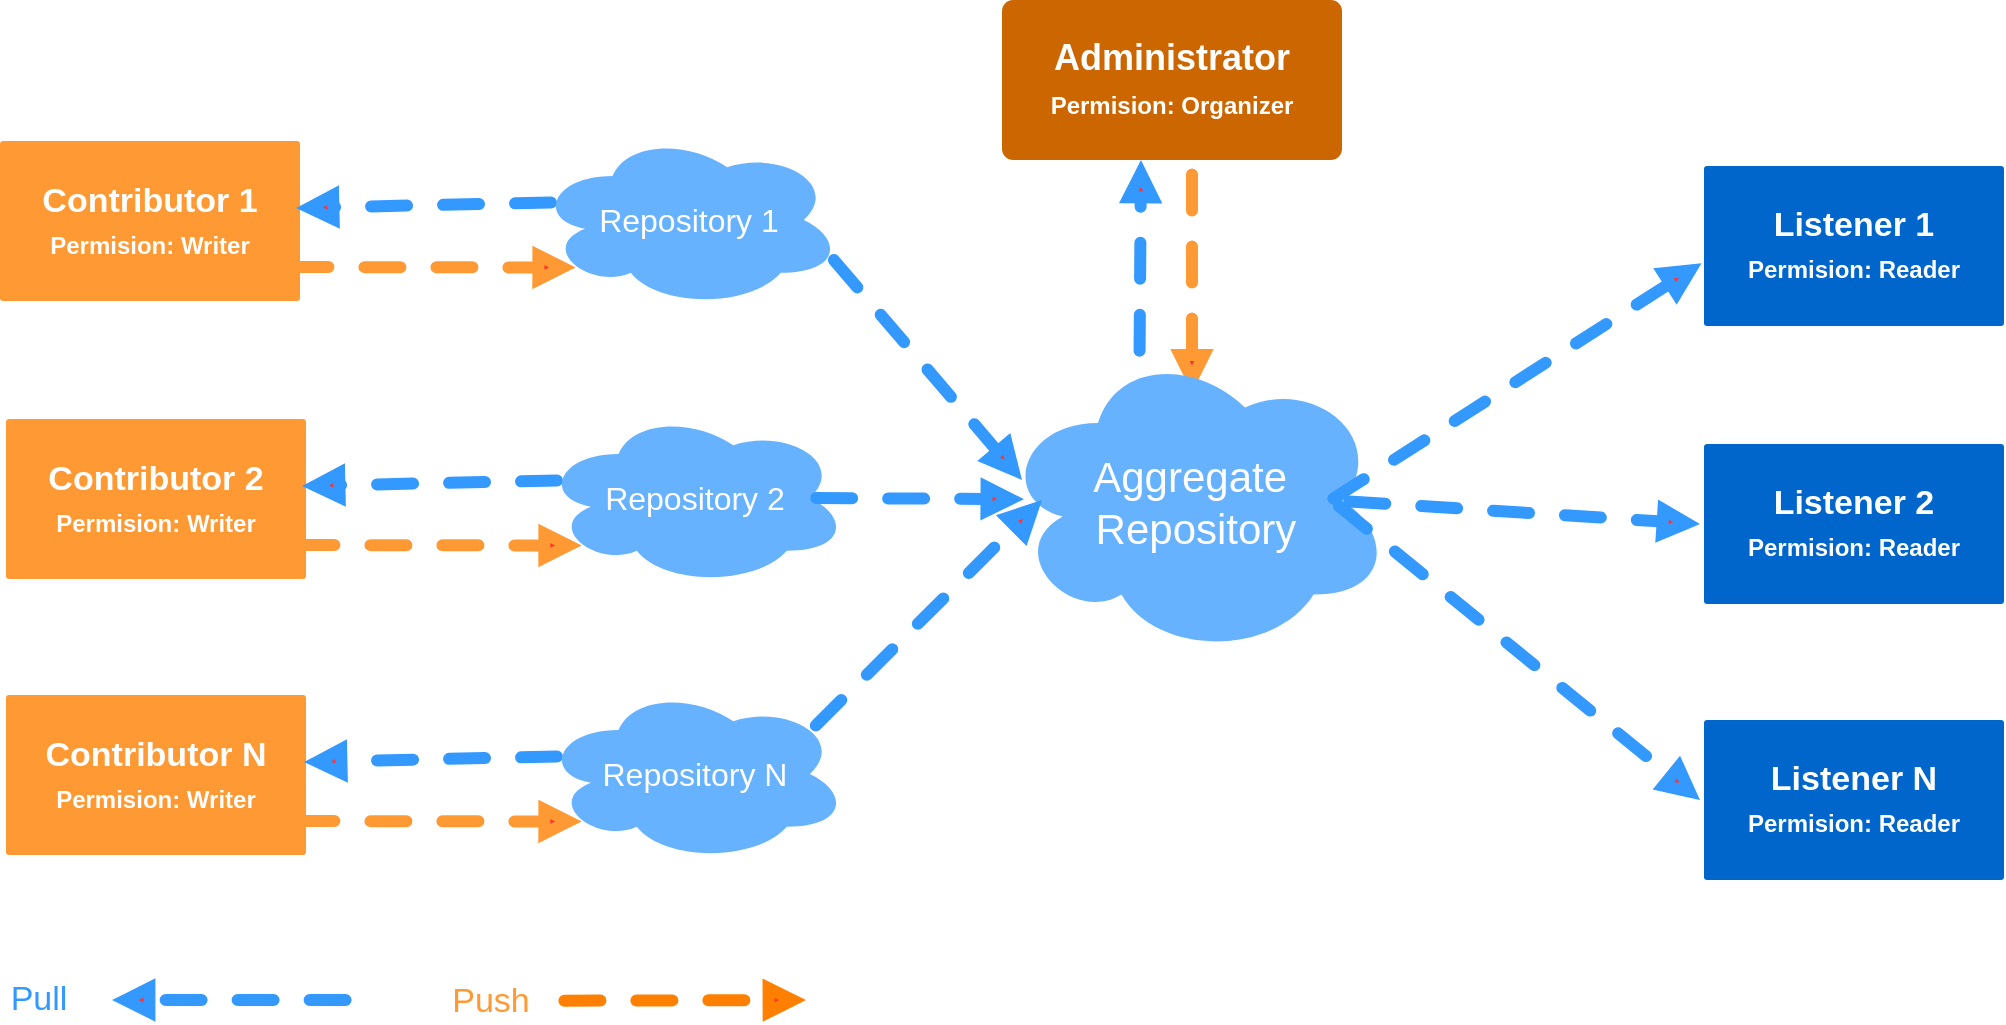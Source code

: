 <mxfile version="24.6.4" type="device">
  <diagram id="6a731a19-8d31-9384-78a2-239565b7b9f0" name="Page-1">
    <mxGraphModel dx="1257" dy="580" grid="0" gridSize="10" guides="1" tooltips="1" connect="1" arrows="1" fold="1" page="1" pageScale="1" pageWidth="1169" pageHeight="827" background="#ffffff" math="0" shadow="0">
      <root>
        <mxCell id="0" />
        <mxCell id="1" parent="0" />
        <mxCell id="1753" value="Contributor 1&lt;div&gt;&lt;span style=&quot;font-size: 12px;&quot;&gt;Permision: Writer&lt;/span&gt;&lt;br&gt;&lt;/div&gt;" style="rounded=1;whiteSpace=wrap;html=1;shadow=0;labelBackgroundColor=none;strokeColor=none;strokeWidth=3;fillColor=#FF9933;fontFamily=Helvetica;fontSize=17;fontColor=#FFFFFF;align=center;spacing=5;fontStyle=1;arcSize=2;perimeterSpacing=2;" parent="1" vertex="1">
          <mxGeometry x="93" y="105.5" width="150" height="80" as="geometry" />
        </mxCell>
        <mxCell id="1764" value="Administrator&lt;div&gt;&lt;font style=&quot;font-size: 12px;&quot;&gt;Permision: Organizer&lt;/font&gt;&lt;/div&gt;" style="rounded=1;whiteSpace=wrap;html=1;shadow=0;labelBackgroundColor=none;strokeColor=none;strokeWidth=3;fillColor=#CC6600;fontFamily=Helvetica;fontSize=18;fontColor=#FFFFFF;align=center;spacing=5;fontStyle=1;arcSize=7;perimeterSpacing=2;" parent="1" vertex="1">
          <mxGeometry x="594" y="35" width="170" height="80" as="geometry" />
        </mxCell>
        <mxCell id="PDFZdgZ4Ve9ZiEaHfr4G-1765" value="" style="endArrow=block;html=1;rounded=0;dashed=1;strokeWidth=6;flowAnimation=1;startFillColor=#3333FF;endFillColor=#FF3333;endFill=1;shadow=0;fixDash=0;fillColor=#d80073;strokeColor=#FF9933;anchorPointDirection=0;entryX=0.625;entryY=0.2;entryDx=0;entryDy=0;entryPerimeter=0;linecap=round;movable=1;resizable=1;rotatable=1;deletable=1;editable=1;locked=0;connectable=1;" parent="1" edge="1">
          <mxGeometry width="50" height="50" relative="1" as="geometry">
            <mxPoint x="689" y="119" as="sourcePoint" />
            <mxPoint x="689.0" y="231.2" as="targetPoint" />
            <Array as="points" />
          </mxGeometry>
        </mxCell>
        <mxCell id="PDFZdgZ4Ve9ZiEaHfr4G-1766" value="" style="endArrow=block;html=1;rounded=0;dashed=1;strokeWidth=6;flowAnimation=1;startFillColor=#3333FF;endFillColor=#FF3333;endFill=1;shadow=0;fixDash=0;fillColor=#d80073;strokeColor=#3399FF;anchorPointDirection=0;linecap=round;entryX=0.385;entryY=0.94;entryDx=0;entryDy=0;entryPerimeter=0;exitX=0.25;exitY=0.25;exitDx=0;exitDy=0;exitPerimeter=0;" parent="1" edge="1">
          <mxGeometry width="50" height="50" relative="1" as="geometry">
            <mxPoint x="662.5" y="249.54" as="sourcePoint" />
            <mxPoint x="663.49" y="115.0" as="targetPoint" />
            <Array as="points" />
          </mxGeometry>
        </mxCell>
        <mxCell id="PDFZdgZ4Ve9ZiEaHfr4G-1775" value="&lt;font style=&quot;font-size: 17px;&quot;&gt;Push&lt;/font&gt;" style="edgeLabel;html=1;align=center;verticalAlign=middle;resizable=0;points=[];labelBackgroundColor=none;fontColor=#FF9933;fontSize=17;" parent="PDFZdgZ4Ve9ZiEaHfr4G-1766" vertex="1" connectable="0">
          <mxGeometry x="-0.22" y="3" relative="1" as="geometry">
            <mxPoint x="-322" y="339" as="offset" />
          </mxGeometry>
        </mxCell>
        <mxCell id="PDFZdgZ4Ve9ZiEaHfr4G-1769" value="" style="endArrow=block;html=1;rounded=0;exitX=0.07;exitY=0.4;exitDx=0;exitDy=0;dashed=1;strokeWidth=6;flowAnimation=1;startFillColor=#3333FF;endFillColor=#FF3333;endFill=1;shadow=0;fixDash=0;fillColor=#d80073;strokeColor=#3399FF;anchorPointDirection=0;exitPerimeter=0;linecap=round;" parent="1" source="utHwro5x7jPDh24LnBw6-1764" edge="1">
          <mxGeometry width="50" height="50" relative="1" as="geometry">
            <mxPoint x="557.528" y="256.828" as="sourcePoint" />
            <mxPoint x="241" y="139" as="targetPoint" />
            <Array as="points" />
          </mxGeometry>
        </mxCell>
        <mxCell id="PDFZdgZ4Ve9ZiEaHfr4G-1773" value="" style="endArrow=block;html=1;rounded=0;dashed=1;strokeWidth=6;flowAnimation=1;startFillColor=#3333FF;endFillColor=#FF3333;endFill=1;shadow=0;fixDash=0;fillColor=#d80073;strokeColor=#FF9933;anchorPointDirection=0;linecap=round;entryX=0.13;entryY=0.77;entryDx=0;entryDy=0;entryPerimeter=0;" parent="1" target="utHwro5x7jPDh24LnBw6-1764" edge="1">
          <mxGeometry width="50" height="50" relative="1" as="geometry">
            <mxPoint x="236" y="168.5" as="sourcePoint" />
            <mxPoint x="356.0" y="168.5" as="targetPoint" />
            <Array as="points" />
          </mxGeometry>
        </mxCell>
        <mxCell id="PDFZdgZ4Ve9ZiEaHfr4G-1774" value="" style="endArrow=block;html=1;rounded=0;dashed=1;strokeWidth=6;flowAnimation=1;startFillColor=#3333FF;endFillColor=#FF3333;endFill=1;shadow=0;fixDash=0;fillColor=#d80073;strokeColor=#3399FF;anchorPointDirection=0;linecap=round;" parent="1" edge="1">
          <mxGeometry width="50" height="50" relative="1" as="geometry">
            <mxPoint x="269" y="535" as="sourcePoint" />
            <mxPoint x="149" y="535" as="targetPoint" />
            <Array as="points" />
          </mxGeometry>
        </mxCell>
        <mxCell id="PDFZdgZ4Ve9ZiEaHfr4G-1777" value="&lt;font style=&quot;font-size: 17px;&quot;&gt;Pull&lt;/font&gt;" style="edgeLabel;html=1;align=center;verticalAlign=middle;resizable=0;points=[];fontColor=#3399FF;labelBackgroundColor=none;fontSize=17;" parent="1" vertex="1" connectable="0">
          <mxGeometry x="111.998" y="534.997" as="geometry" />
        </mxCell>
        <mxCell id="utHwro5x7jPDh24LnBw6-1764" value="Repository 1" style="ellipse;shape=cloud;whiteSpace=wrap;html=1;fillColor=#66B2FF;fontSize=16;strokeColor=none;fontColor=#FFFFFF;" parent="1" vertex="1">
          <mxGeometry x="361" y="101" width="153" height="88" as="geometry" />
        </mxCell>
        <mxCell id="utHwro5x7jPDh24LnBw6-1767" value="" style="endArrow=block;html=1;rounded=0;dashed=1;strokeWidth=6;flowAnimation=1;startFillColor=#3333FF;endFillColor=#FF3333;endFill=1;shadow=0;fixDash=0;fillColor=#d80073;strokeColor=#FF8000;anchorPointDirection=0;linecap=round;" parent="1" edge="1">
          <mxGeometry width="50" height="50" relative="1" as="geometry">
            <mxPoint x="372" y="535.36" as="sourcePoint" />
            <mxPoint x="496" y="535" as="targetPoint" />
            <Array as="points" />
          </mxGeometry>
        </mxCell>
        <mxCell id="utHwro5x7jPDh24LnBw6-1769" value="Contributor 2&lt;div&gt;&lt;span style=&quot;font-size: 12px;&quot;&gt;Permision: Writer&lt;/span&gt;&lt;br&gt;&lt;/div&gt;" style="rounded=1;whiteSpace=wrap;html=1;shadow=0;labelBackgroundColor=none;strokeColor=none;strokeWidth=3;fillColor=#FF9933;fontFamily=Helvetica;fontSize=17;fontColor=#FFFFFF;align=center;spacing=5;fontStyle=1;arcSize=2;perimeterSpacing=2;" parent="1" vertex="1">
          <mxGeometry x="96" y="244.5" width="150" height="80" as="geometry" />
        </mxCell>
        <mxCell id="utHwro5x7jPDh24LnBw6-1770" value="" style="endArrow=block;html=1;rounded=0;exitX=0.07;exitY=0.4;exitDx=0;exitDy=0;dashed=1;strokeWidth=6;flowAnimation=1;startFillColor=#3333FF;endFillColor=#FF3333;endFill=1;shadow=0;fixDash=0;fillColor=#d80073;strokeColor=#3399FF;anchorPointDirection=0;exitPerimeter=0;linecap=round;" parent="1" source="utHwro5x7jPDh24LnBw6-1772" edge="1">
          <mxGeometry width="50" height="50" relative="1" as="geometry">
            <mxPoint x="560.528" y="395.828" as="sourcePoint" />
            <mxPoint x="244" y="278" as="targetPoint" />
            <Array as="points" />
          </mxGeometry>
        </mxCell>
        <mxCell id="utHwro5x7jPDh24LnBw6-1771" value="" style="endArrow=block;html=1;rounded=0;dashed=1;strokeWidth=6;flowAnimation=1;startFillColor=#3333FF;endFillColor=#FF3333;endFill=1;shadow=0;fixDash=0;fillColor=#d80073;strokeColor=#FF9933;anchorPointDirection=0;linecap=round;entryX=0.13;entryY=0.77;entryDx=0;entryDy=0;entryPerimeter=0;" parent="1" target="utHwro5x7jPDh24LnBw6-1772" edge="1">
          <mxGeometry width="50" height="50" relative="1" as="geometry">
            <mxPoint x="239" y="307.5" as="sourcePoint" />
            <mxPoint x="359.0" y="307.5" as="targetPoint" />
            <Array as="points" />
          </mxGeometry>
        </mxCell>
        <mxCell id="utHwro5x7jPDh24LnBw6-1772" value="Repository 2" style="ellipse;shape=cloud;whiteSpace=wrap;html=1;fillColor=#66B2FF;fontSize=16;strokeColor=none;fontColor=#FFFFFF;" parent="1" vertex="1">
          <mxGeometry x="364" y="240" width="153" height="88" as="geometry" />
        </mxCell>
        <mxCell id="utHwro5x7jPDh24LnBw6-1778" value="Contributor N&lt;div&gt;&lt;span style=&quot;font-size: 12px;&quot;&gt;Permision: Writer&lt;/span&gt;&lt;br&gt;&lt;/div&gt;" style="rounded=1;whiteSpace=wrap;html=1;shadow=0;labelBackgroundColor=none;strokeColor=none;strokeWidth=3;fillColor=#FF9933;fontFamily=Helvetica;fontSize=17;fontColor=#FFFFFF;align=center;spacing=5;fontStyle=1;arcSize=2;perimeterSpacing=2;" parent="1" vertex="1">
          <mxGeometry x="96" y="382.5" width="150" height="80" as="geometry" />
        </mxCell>
        <mxCell id="utHwro5x7jPDh24LnBw6-1779" value="" style="endArrow=block;html=1;rounded=0;exitX=0.07;exitY=0.4;exitDx=0;exitDy=0;dashed=1;strokeWidth=6;flowAnimation=1;startFillColor=#3333FF;endFillColor=#FF3333;endFill=1;shadow=0;fixDash=0;fillColor=#d80073;strokeColor=#3399FF;anchorPointDirection=0;exitPerimeter=0;linecap=round;" parent="1" source="utHwro5x7jPDh24LnBw6-1781" edge="1">
          <mxGeometry width="50" height="50" relative="1" as="geometry">
            <mxPoint x="560.528" y="533.828" as="sourcePoint" />
            <mxPoint x="245" y="416" as="targetPoint" />
            <Array as="points" />
          </mxGeometry>
        </mxCell>
        <mxCell id="utHwro5x7jPDh24LnBw6-1780" value="" style="endArrow=block;html=1;rounded=0;dashed=1;strokeWidth=6;flowAnimation=1;startFillColor=#3333FF;endFillColor=#FF3333;endFill=1;shadow=0;fixDash=0;fillColor=#d80073;strokeColor=#FF9933;anchorPointDirection=0;linecap=round;entryX=0.13;entryY=0.77;entryDx=0;entryDy=0;entryPerimeter=0;" parent="1" target="utHwro5x7jPDh24LnBw6-1781" edge="1">
          <mxGeometry width="50" height="50" relative="1" as="geometry">
            <mxPoint x="239" y="445.5" as="sourcePoint" />
            <mxPoint x="359.0" y="445.5" as="targetPoint" />
            <Array as="points" />
          </mxGeometry>
        </mxCell>
        <mxCell id="utHwro5x7jPDh24LnBw6-1781" value="Repository N" style="ellipse;shape=cloud;whiteSpace=wrap;html=1;fillColor=#66B2FF;fontSize=16;strokeColor=none;fontColor=#FFFFFF;" parent="1" vertex="1">
          <mxGeometry x="364" y="378" width="153" height="88" as="geometry" />
        </mxCell>
        <mxCell id="utHwro5x7jPDh24LnBw6-1782" value="Aggregate&amp;nbsp;&lt;div style=&quot;font-size: 21px;&quot;&gt;Repository&lt;/div&gt;" style="ellipse;shape=cloud;whiteSpace=wrap;html=1;strokeColor=none;fontSize=21;fontStyle=0;fillColor=#66B2FF;fontColor=#FFFFFF;" parent="1" vertex="1">
          <mxGeometry x="593" y="207.5" width="196" height="156" as="geometry" />
        </mxCell>
        <mxCell id="utHwro5x7jPDh24LnBw6-1783" value="Listener 1&lt;div&gt;&lt;span style=&quot;font-size: 12px;&quot;&gt;Permision: Reader&lt;/span&gt;&lt;br&gt;&lt;/div&gt;" style="rounded=1;whiteSpace=wrap;html=1;shadow=0;labelBackgroundColor=none;strokeColor=none;strokeWidth=3;fillColor=#0066CC;fontFamily=Helvetica;fontSize=17;fontColor=#FFFFFF;align=center;spacing=5;fontStyle=1;arcSize=2;perimeterSpacing=2;" parent="1" vertex="1">
          <mxGeometry x="945" y="118" width="150" height="80" as="geometry" />
        </mxCell>
        <mxCell id="utHwro5x7jPDh24LnBw6-1784" value="" style="endArrow=block;html=1;rounded=0;dashed=1;strokeWidth=6;flowAnimation=1;startFillColor=#3333FF;endFillColor=#FF3333;endFill=1;shadow=0;fixDash=0;fillColor=#d80073;strokeColor=#3399FF;anchorPointDirection=0;linecap=round;entryX=0.005;entryY=0.602;entryDx=0;entryDy=0;entryPerimeter=0;" parent="1" target="utHwro5x7jPDh24LnBw6-1783" edge="1">
          <mxGeometry width="50" height="50" relative="1" as="geometry">
            <mxPoint x="757" y="286" as="sourcePoint" />
            <mxPoint x="1322" y="138.3" as="targetPoint" />
            <Array as="points" />
          </mxGeometry>
        </mxCell>
        <mxCell id="utHwro5x7jPDh24LnBw6-1787" value="Listener 2&lt;div&gt;&lt;span style=&quot;font-size: 12px;&quot;&gt;Permision: Reader&lt;/span&gt;&lt;br&gt;&lt;/div&gt;" style="rounded=1;whiteSpace=wrap;html=1;shadow=0;labelBackgroundColor=none;strokeColor=none;strokeWidth=3;fillColor=#0066CC;fontFamily=Helvetica;fontSize=17;fontColor=#FFFFFF;align=center;spacing=5;fontStyle=1;arcSize=2;perimeterSpacing=2;" parent="1" vertex="1">
          <mxGeometry x="945" y="257" width="150" height="80" as="geometry" />
        </mxCell>
        <mxCell id="utHwro5x7jPDh24LnBw6-1788" value="" style="endArrow=block;html=1;rounded=0;exitX=0.875;exitY=0.5;exitDx=0;exitDy=0;dashed=1;strokeWidth=6;flowAnimation=1;startFillColor=#3333FF;endFillColor=#FF3333;endFill=1;shadow=0;fixDash=0;fillColor=#d80073;strokeColor=#3399FF;anchorPointDirection=0;exitPerimeter=0;linecap=round;entryX=0;entryY=0.5;entryDx=0;entryDy=0;" parent="1" source="utHwro5x7jPDh24LnBw6-1782" target="utHwro5x7jPDh24LnBw6-1787" edge="1">
          <mxGeometry width="50" height="50" relative="1" as="geometry">
            <mxPoint x="1315.64" y="267" as="sourcePoint" />
            <mxPoint x="1325" y="277.3" as="targetPoint" />
            <Array as="points" />
          </mxGeometry>
        </mxCell>
        <mxCell id="utHwro5x7jPDh24LnBw6-1791" value="Listener N&lt;div&gt;&lt;span style=&quot;font-size: 12px;&quot;&gt;Permision: Reader&lt;/span&gt;&lt;br&gt;&lt;/div&gt;" style="rounded=1;whiteSpace=wrap;html=1;shadow=0;labelBackgroundColor=none;strokeColor=none;strokeWidth=3;fillColor=#0066CC;fontFamily=Helvetica;fontSize=17;fontColor=#FFFFFF;align=center;spacing=5;fontStyle=1;arcSize=2;perimeterSpacing=2;" parent="1" vertex="1">
          <mxGeometry x="945" y="395" width="150" height="80" as="geometry" />
        </mxCell>
        <mxCell id="utHwro5x7jPDh24LnBw6-1792" value="" style="endArrow=block;html=1;rounded=0;dashed=1;strokeWidth=6;flowAnimation=1;startFillColor=#3333FF;endFillColor=#FF3333;endFill=1;shadow=0;fixDash=0;fillColor=#d80073;strokeColor=#3399FF;anchorPointDirection=0;linecap=round;entryX=0;entryY=0.5;entryDx=0;entryDy=0;" parent="1" target="utHwro5x7jPDh24LnBw6-1791" edge="1">
          <mxGeometry width="50" height="50" relative="1" as="geometry">
            <mxPoint x="760" y="286" as="sourcePoint" />
            <mxPoint x="1325" y="415.3" as="targetPoint" />
            <Array as="points" />
          </mxGeometry>
        </mxCell>
        <mxCell id="FZ6aTWZMJaBKgeq3inFP-1764" value="" style="endArrow=block;html=1;rounded=0;dashed=1;strokeWidth=6;flowAnimation=1;startFillColor=#3333FF;endFillColor=#FF3333;endFill=1;shadow=0;fixDash=0;fillColor=#d80073;strokeColor=#3399FF;anchorPointDirection=0;linecap=round;entryX=0.061;entryY=0.494;entryDx=0;entryDy=0;entryPerimeter=0;exitX=0.875;exitY=0.5;exitDx=0;exitDy=0;exitPerimeter=0;" parent="1" source="utHwro5x7jPDh24LnBw6-1772" target="utHwro5x7jPDh24LnBw6-1782" edge="1">
          <mxGeometry width="50" height="50" relative="1" as="geometry">
            <mxPoint x="596" y="214" as="sourcePoint" />
            <mxPoint x="476" y="214" as="targetPoint" />
            <Array as="points" />
          </mxGeometry>
        </mxCell>
        <mxCell id="FZ6aTWZMJaBKgeq3inFP-1765" value="" style="endArrow=block;html=1;rounded=0;dashed=1;strokeWidth=6;flowAnimation=1;startFillColor=#3333FF;endFillColor=#FF3333;endFill=1;shadow=0;fixDash=0;fillColor=#d80073;strokeColor=#3399FF;anchorPointDirection=0;linecap=round;exitX=0.96;exitY=0.7;exitDx=0;exitDy=0;exitPerimeter=0;" parent="1" source="utHwro5x7jPDh24LnBw6-1764" edge="1">
          <mxGeometry width="50" height="50" relative="1" as="geometry">
            <mxPoint x="508" y="294" as="sourcePoint" />
            <mxPoint x="604" y="275" as="targetPoint" />
            <Array as="points" />
          </mxGeometry>
        </mxCell>
        <mxCell id="FZ6aTWZMJaBKgeq3inFP-1766" value="" style="endArrow=block;html=1;rounded=0;dashed=1;strokeWidth=6;flowAnimation=1;startFillColor=#3333FF;endFillColor=#FF3333;endFill=1;shadow=0;fixDash=0;fillColor=#d80073;strokeColor=#3399FF;anchorPointDirection=0;linecap=round;exitX=0.88;exitY=0.25;exitDx=0;exitDy=0;exitPerimeter=0;" parent="1" source="utHwro5x7jPDh24LnBw6-1781" edge="1">
          <mxGeometry width="50" height="50" relative="1" as="geometry">
            <mxPoint x="518" y="173" as="sourcePoint" />
            <mxPoint x="614" y="285" as="targetPoint" />
            <Array as="points" />
          </mxGeometry>
        </mxCell>
      </root>
    </mxGraphModel>
  </diagram>
</mxfile>
